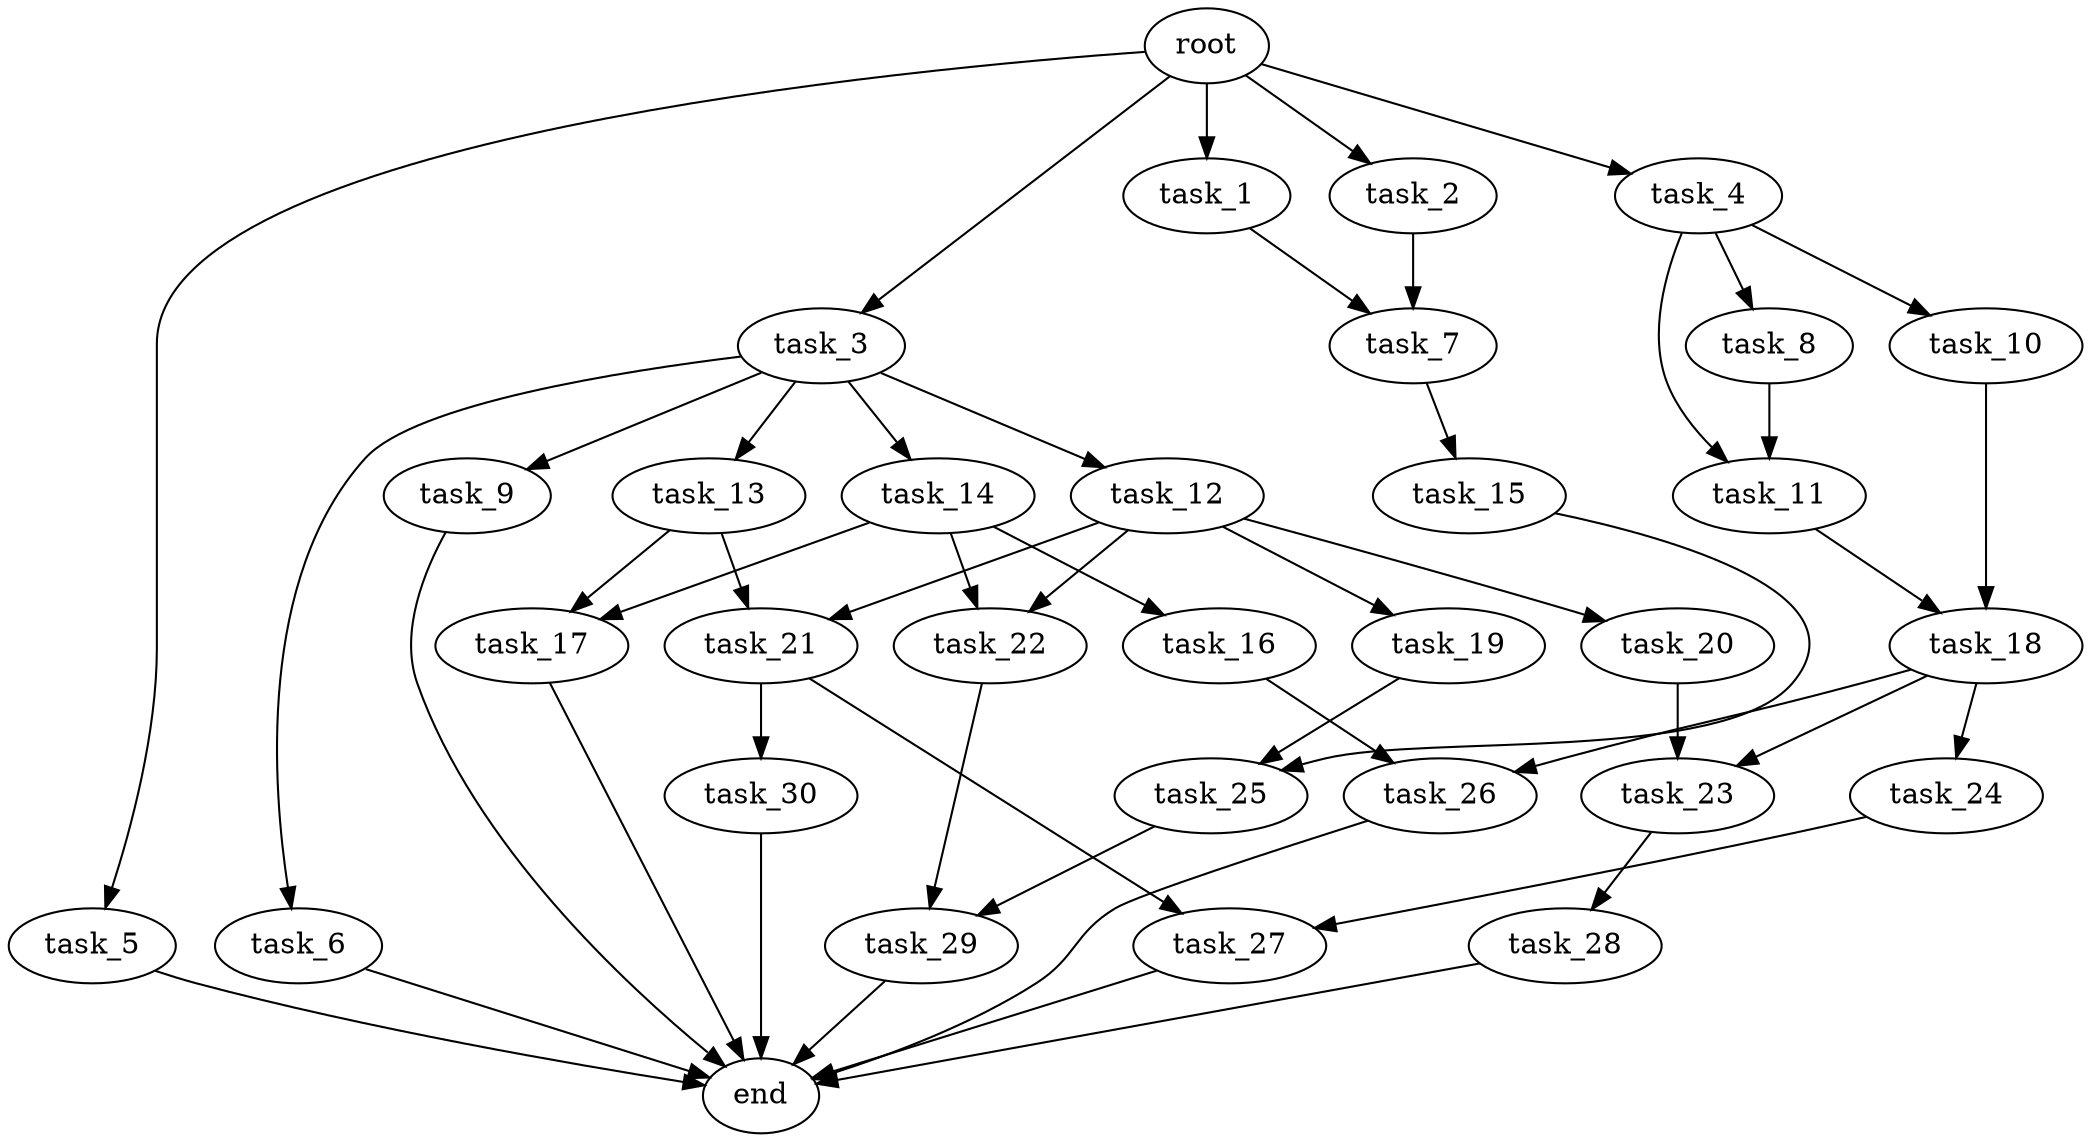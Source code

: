 digraph G {
  root [size="0.000000e+00"];
  task_1 [size="7.823599e+09"];
  task_2 [size="7.824091e+10"];
  task_3 [size="2.982972e+10"];
  task_4 [size="1.180157e+10"];
  task_5 [size="2.306504e+10"];
  task_6 [size="6.015294e+10"];
  task_7 [size="3.309867e+10"];
  task_8 [size="2.240988e+10"];
  task_9 [size="9.406235e+10"];
  task_10 [size="9.222811e+10"];
  task_11 [size="2.514567e+10"];
  task_12 [size="7.033030e+10"];
  task_13 [size="6.804602e+09"];
  task_14 [size="8.714862e+10"];
  task_15 [size="9.681180e+10"];
  task_16 [size="7.486965e+09"];
  task_17 [size="5.753983e+10"];
  task_18 [size="8.532099e+10"];
  task_19 [size="9.318159e+10"];
  task_20 [size="5.000970e+10"];
  task_21 [size="3.992797e+10"];
  task_22 [size="5.674253e+09"];
  task_23 [size="6.975482e+10"];
  task_24 [size="1.109634e+10"];
  task_25 [size="4.710316e+10"];
  task_26 [size="9.173996e+10"];
  task_27 [size="2.631268e+10"];
  task_28 [size="3.007503e+09"];
  task_29 [size="3.381114e+10"];
  task_30 [size="2.609550e+10"];
  end [size="0.000000e+00"];

  root -> task_1 [size="1.000000e-12"];
  root -> task_2 [size="1.000000e-12"];
  root -> task_3 [size="1.000000e-12"];
  root -> task_4 [size="1.000000e-12"];
  root -> task_5 [size="1.000000e-12"];
  task_1 -> task_7 [size="1.654934e+08"];
  task_2 -> task_7 [size="1.654934e+08"];
  task_3 -> task_6 [size="6.015294e+08"];
  task_3 -> task_9 [size="9.406235e+08"];
  task_3 -> task_12 [size="7.033030e+08"];
  task_3 -> task_13 [size="6.804602e+07"];
  task_3 -> task_14 [size="8.714862e+08"];
  task_4 -> task_8 [size="2.240988e+08"];
  task_4 -> task_10 [size="9.222811e+08"];
  task_4 -> task_11 [size="1.257284e+08"];
  task_5 -> end [size="1.000000e-12"];
  task_6 -> end [size="1.000000e-12"];
  task_7 -> task_15 [size="9.681180e+08"];
  task_8 -> task_11 [size="1.257284e+08"];
  task_9 -> end [size="1.000000e-12"];
  task_10 -> task_18 [size="4.266049e+08"];
  task_11 -> task_18 [size="4.266049e+08"];
  task_12 -> task_19 [size="9.318159e+08"];
  task_12 -> task_20 [size="5.000970e+08"];
  task_12 -> task_21 [size="1.996399e+08"];
  task_12 -> task_22 [size="2.837127e+07"];
  task_13 -> task_17 [size="2.876992e+08"];
  task_13 -> task_21 [size="1.996399e+08"];
  task_14 -> task_16 [size="7.486965e+07"];
  task_14 -> task_17 [size="2.876992e+08"];
  task_14 -> task_22 [size="2.837127e+07"];
  task_15 -> task_25 [size="2.355158e+08"];
  task_16 -> task_26 [size="4.586998e+08"];
  task_17 -> end [size="1.000000e-12"];
  task_18 -> task_23 [size="3.487741e+08"];
  task_18 -> task_24 [size="1.109634e+08"];
  task_18 -> task_26 [size="4.586998e+08"];
  task_19 -> task_25 [size="2.355158e+08"];
  task_20 -> task_23 [size="3.487741e+08"];
  task_21 -> task_27 [size="1.315634e+08"];
  task_21 -> task_30 [size="2.609550e+08"];
  task_22 -> task_29 [size="1.690557e+08"];
  task_23 -> task_28 [size="3.007503e+07"];
  task_24 -> task_27 [size="1.315634e+08"];
  task_25 -> task_29 [size="1.690557e+08"];
  task_26 -> end [size="1.000000e-12"];
  task_27 -> end [size="1.000000e-12"];
  task_28 -> end [size="1.000000e-12"];
  task_29 -> end [size="1.000000e-12"];
  task_30 -> end [size="1.000000e-12"];
}
